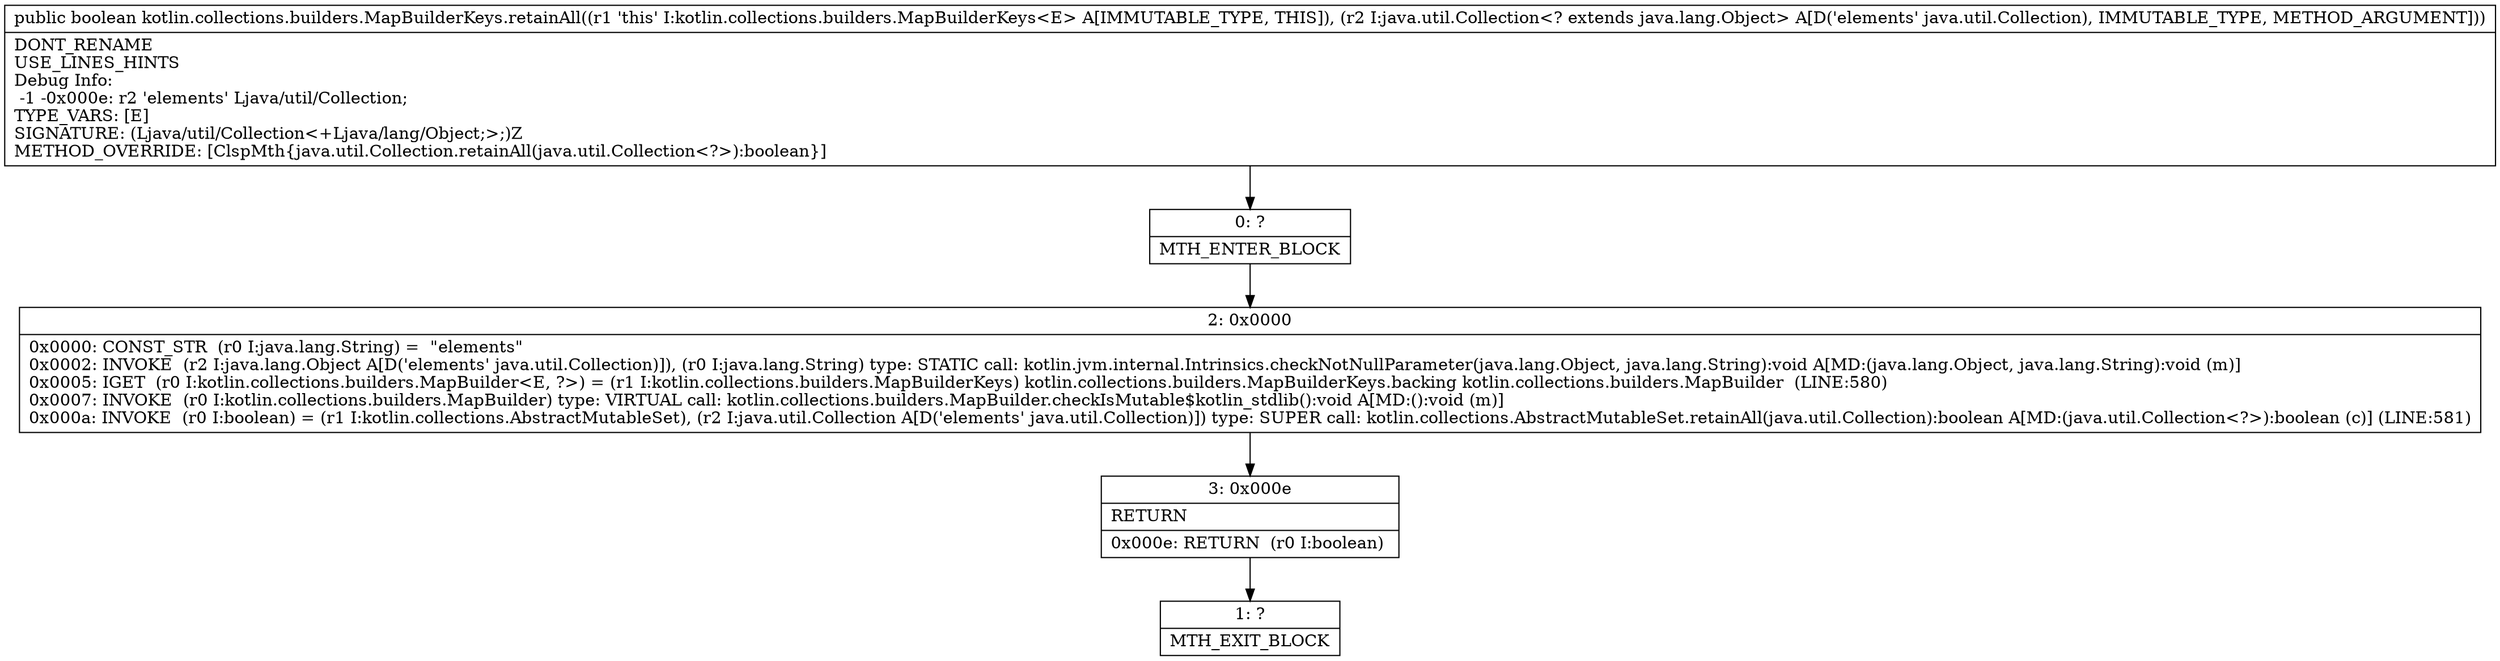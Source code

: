 digraph "CFG forkotlin.collections.builders.MapBuilderKeys.retainAll(Ljava\/util\/Collection;)Z" {
Node_0 [shape=record,label="{0\:\ ?|MTH_ENTER_BLOCK\l}"];
Node_2 [shape=record,label="{2\:\ 0x0000|0x0000: CONST_STR  (r0 I:java.lang.String) =  \"elements\" \l0x0002: INVOKE  (r2 I:java.lang.Object A[D('elements' java.util.Collection)]), (r0 I:java.lang.String) type: STATIC call: kotlin.jvm.internal.Intrinsics.checkNotNullParameter(java.lang.Object, java.lang.String):void A[MD:(java.lang.Object, java.lang.String):void (m)]\l0x0005: IGET  (r0 I:kotlin.collections.builders.MapBuilder\<E, ?\>) = (r1 I:kotlin.collections.builders.MapBuilderKeys) kotlin.collections.builders.MapBuilderKeys.backing kotlin.collections.builders.MapBuilder  (LINE:580)\l0x0007: INVOKE  (r0 I:kotlin.collections.builders.MapBuilder) type: VIRTUAL call: kotlin.collections.builders.MapBuilder.checkIsMutable$kotlin_stdlib():void A[MD:():void (m)]\l0x000a: INVOKE  (r0 I:boolean) = (r1 I:kotlin.collections.AbstractMutableSet), (r2 I:java.util.Collection A[D('elements' java.util.Collection)]) type: SUPER call: kotlin.collections.AbstractMutableSet.retainAll(java.util.Collection):boolean A[MD:(java.util.Collection\<?\>):boolean (c)] (LINE:581)\l}"];
Node_3 [shape=record,label="{3\:\ 0x000e|RETURN\l|0x000e: RETURN  (r0 I:boolean) \l}"];
Node_1 [shape=record,label="{1\:\ ?|MTH_EXIT_BLOCK\l}"];
MethodNode[shape=record,label="{public boolean kotlin.collections.builders.MapBuilderKeys.retainAll((r1 'this' I:kotlin.collections.builders.MapBuilderKeys\<E\> A[IMMUTABLE_TYPE, THIS]), (r2 I:java.util.Collection\<? extends java.lang.Object\> A[D('elements' java.util.Collection), IMMUTABLE_TYPE, METHOD_ARGUMENT]))  | DONT_RENAME\lUSE_LINES_HINTS\lDebug Info:\l  \-1 \-0x000e: r2 'elements' Ljava\/util\/Collection;\lTYPE_VARS: [E]\lSIGNATURE: (Ljava\/util\/Collection\<+Ljava\/lang\/Object;\>;)Z\lMETHOD_OVERRIDE: [ClspMth\{java.util.Collection.retainAll(java.util.Collection\<?\>):boolean\}]\l}"];
MethodNode -> Node_0;Node_0 -> Node_2;
Node_2 -> Node_3;
Node_3 -> Node_1;
}

